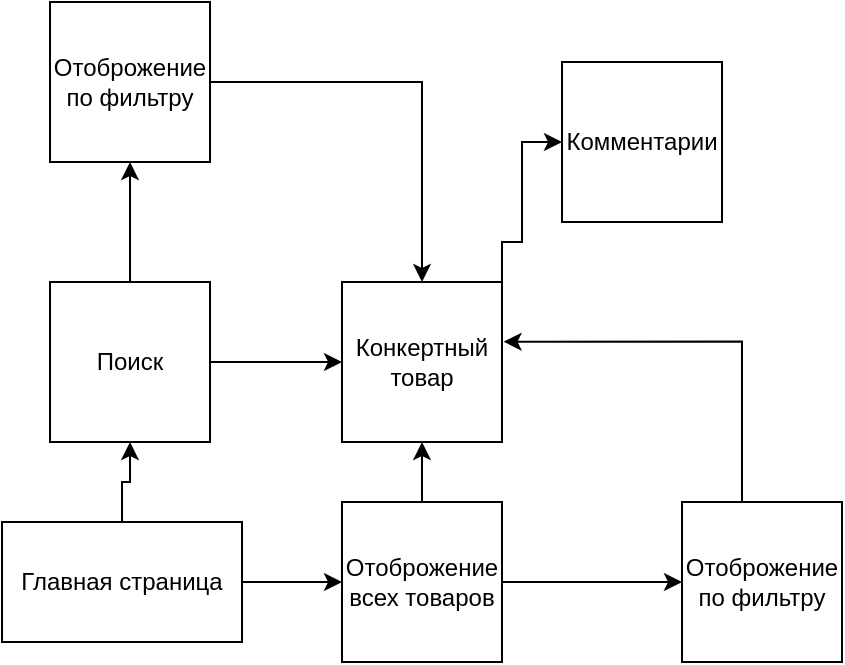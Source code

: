 <mxfile version="20.8.16" type="device"><diagram name="Страница 1" id="FjUZUaFOIxRplw3_oW-l"><mxGraphModel dx="1036" dy="614" grid="1" gridSize="10" guides="1" tooltips="1" connect="1" arrows="1" fold="1" page="1" pageScale="1" pageWidth="827" pageHeight="1169" math="0" shadow="0"><root><mxCell id="0"/><mxCell id="1" parent="0"/><mxCell id="Zcs12I20yWenIcJj9Tyd-6" value="" style="edgeStyle=orthogonalEdgeStyle;rounded=0;orthogonalLoop=1;jettySize=auto;html=1;" edge="1" parent="1" source="Zcs12I20yWenIcJj9Tyd-1" target="Zcs12I20yWenIcJj9Tyd-2"><mxGeometry relative="1" as="geometry"/></mxCell><mxCell id="Zcs12I20yWenIcJj9Tyd-8" value="" style="edgeStyle=orthogonalEdgeStyle;rounded=0;orthogonalLoop=1;jettySize=auto;html=1;" edge="1" parent="1" source="Zcs12I20yWenIcJj9Tyd-1" target="Zcs12I20yWenIcJj9Tyd-4"><mxGeometry relative="1" as="geometry"/></mxCell><mxCell id="Zcs12I20yWenIcJj9Tyd-1" value="Главная страница" style="rounded=0;whiteSpace=wrap;html=1;" vertex="1" parent="1"><mxGeometry x="350" y="290" width="120" height="60" as="geometry"/></mxCell><mxCell id="Zcs12I20yWenIcJj9Tyd-7" value="" style="edgeStyle=orthogonalEdgeStyle;rounded=0;orthogonalLoop=1;jettySize=auto;html=1;" edge="1" parent="1" source="Zcs12I20yWenIcJj9Tyd-2" target="Zcs12I20yWenIcJj9Tyd-5"><mxGeometry relative="1" as="geometry"/></mxCell><mxCell id="Zcs12I20yWenIcJj9Tyd-12" value="" style="edgeStyle=orthogonalEdgeStyle;rounded=0;orthogonalLoop=1;jettySize=auto;html=1;" edge="1" parent="1" source="Zcs12I20yWenIcJj9Tyd-2" target="Zcs12I20yWenIcJj9Tyd-10"><mxGeometry relative="1" as="geometry"/></mxCell><mxCell id="Zcs12I20yWenIcJj9Tyd-2" value="Поиск" style="whiteSpace=wrap;html=1;aspect=fixed;" vertex="1" parent="1"><mxGeometry x="374" y="170" width="80" height="80" as="geometry"/></mxCell><mxCell id="Zcs12I20yWenIcJj9Tyd-14" style="edgeStyle=orthogonalEdgeStyle;rounded=0;orthogonalLoop=1;jettySize=auto;html=1;entryX=1.01;entryY=0.373;entryDx=0;entryDy=0;entryPerimeter=0;" edge="1" parent="1" source="Zcs12I20yWenIcJj9Tyd-3" target="Zcs12I20yWenIcJj9Tyd-10"><mxGeometry relative="1" as="geometry"><Array as="points"><mxPoint x="720" y="200"/></Array></mxGeometry></mxCell><mxCell id="Zcs12I20yWenIcJj9Tyd-3" value="Отоброжение по фильтру" style="whiteSpace=wrap;html=1;aspect=fixed;" vertex="1" parent="1"><mxGeometry x="690" y="280" width="80" height="80" as="geometry"/></mxCell><mxCell id="Zcs12I20yWenIcJj9Tyd-9" value="" style="edgeStyle=orthogonalEdgeStyle;rounded=0;orthogonalLoop=1;jettySize=auto;html=1;" edge="1" parent="1" source="Zcs12I20yWenIcJj9Tyd-4" target="Zcs12I20yWenIcJj9Tyd-3"><mxGeometry relative="1" as="geometry"/></mxCell><mxCell id="Zcs12I20yWenIcJj9Tyd-15" value="" style="edgeStyle=orthogonalEdgeStyle;rounded=0;orthogonalLoop=1;jettySize=auto;html=1;" edge="1" parent="1" source="Zcs12I20yWenIcJj9Tyd-4" target="Zcs12I20yWenIcJj9Tyd-10"><mxGeometry relative="1" as="geometry"/></mxCell><mxCell id="Zcs12I20yWenIcJj9Tyd-4" value="Отоброжение всех товаров" style="whiteSpace=wrap;html=1;aspect=fixed;" vertex="1" parent="1"><mxGeometry x="520" y="280" width="80" height="80" as="geometry"/></mxCell><mxCell id="Zcs12I20yWenIcJj9Tyd-16" style="edgeStyle=orthogonalEdgeStyle;rounded=0;orthogonalLoop=1;jettySize=auto;html=1;" edge="1" parent="1" source="Zcs12I20yWenIcJj9Tyd-5" target="Zcs12I20yWenIcJj9Tyd-10"><mxGeometry relative="1" as="geometry"/></mxCell><mxCell id="Zcs12I20yWenIcJj9Tyd-5" value="Отоброжение по фильтру" style="whiteSpace=wrap;html=1;aspect=fixed;" vertex="1" parent="1"><mxGeometry x="374" y="30" width="80" height="80" as="geometry"/></mxCell><mxCell id="Zcs12I20yWenIcJj9Tyd-17" style="edgeStyle=orthogonalEdgeStyle;rounded=0;orthogonalLoop=1;jettySize=auto;html=1;entryX=0;entryY=0.5;entryDx=0;entryDy=0;" edge="1" parent="1" source="Zcs12I20yWenIcJj9Tyd-10" target="Zcs12I20yWenIcJj9Tyd-11"><mxGeometry relative="1" as="geometry"><Array as="points"><mxPoint x="600" y="150"/><mxPoint x="610" y="150"/><mxPoint x="610" y="100"/></Array></mxGeometry></mxCell><mxCell id="Zcs12I20yWenIcJj9Tyd-10" value="Конкертный товар" style="whiteSpace=wrap;html=1;aspect=fixed;" vertex="1" parent="1"><mxGeometry x="520" y="170" width="80" height="80" as="geometry"/></mxCell><mxCell id="Zcs12I20yWenIcJj9Tyd-11" value="Комментарии" style="whiteSpace=wrap;html=1;aspect=fixed;" vertex="1" parent="1"><mxGeometry x="630" y="60" width="80" height="80" as="geometry"/></mxCell></root></mxGraphModel></diagram></mxfile>